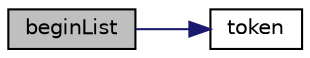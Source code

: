 digraph "beginList"
{
 // LATEX_PDF_SIZE
  edge [fontname="Helvetica",fontsize="10",labelfontname="Helvetica",labelfontsize="10"];
  node [fontname="Helvetica",fontsize="10",shape=record];
  rankdir="LR";
  Node1 [label="beginList",height=0.2,width=0.4,color="black", fillcolor="grey75", style="filled", fontcolor="black",tooltip=" "];
  Node1 -> Node2 [color="midnightblue",fontsize="10",style="solid",fontname="Helvetica"];
  Node2 [label="token",height=0.2,width=0.4,color="black", fillcolor="white", style="filled",URL="$classpFlow_1_1token.html#a72af10fee1f9c2ef1de55b08a0c429ed",tooltip="Default construct, initialized to an UNDEFINED token."];
}
